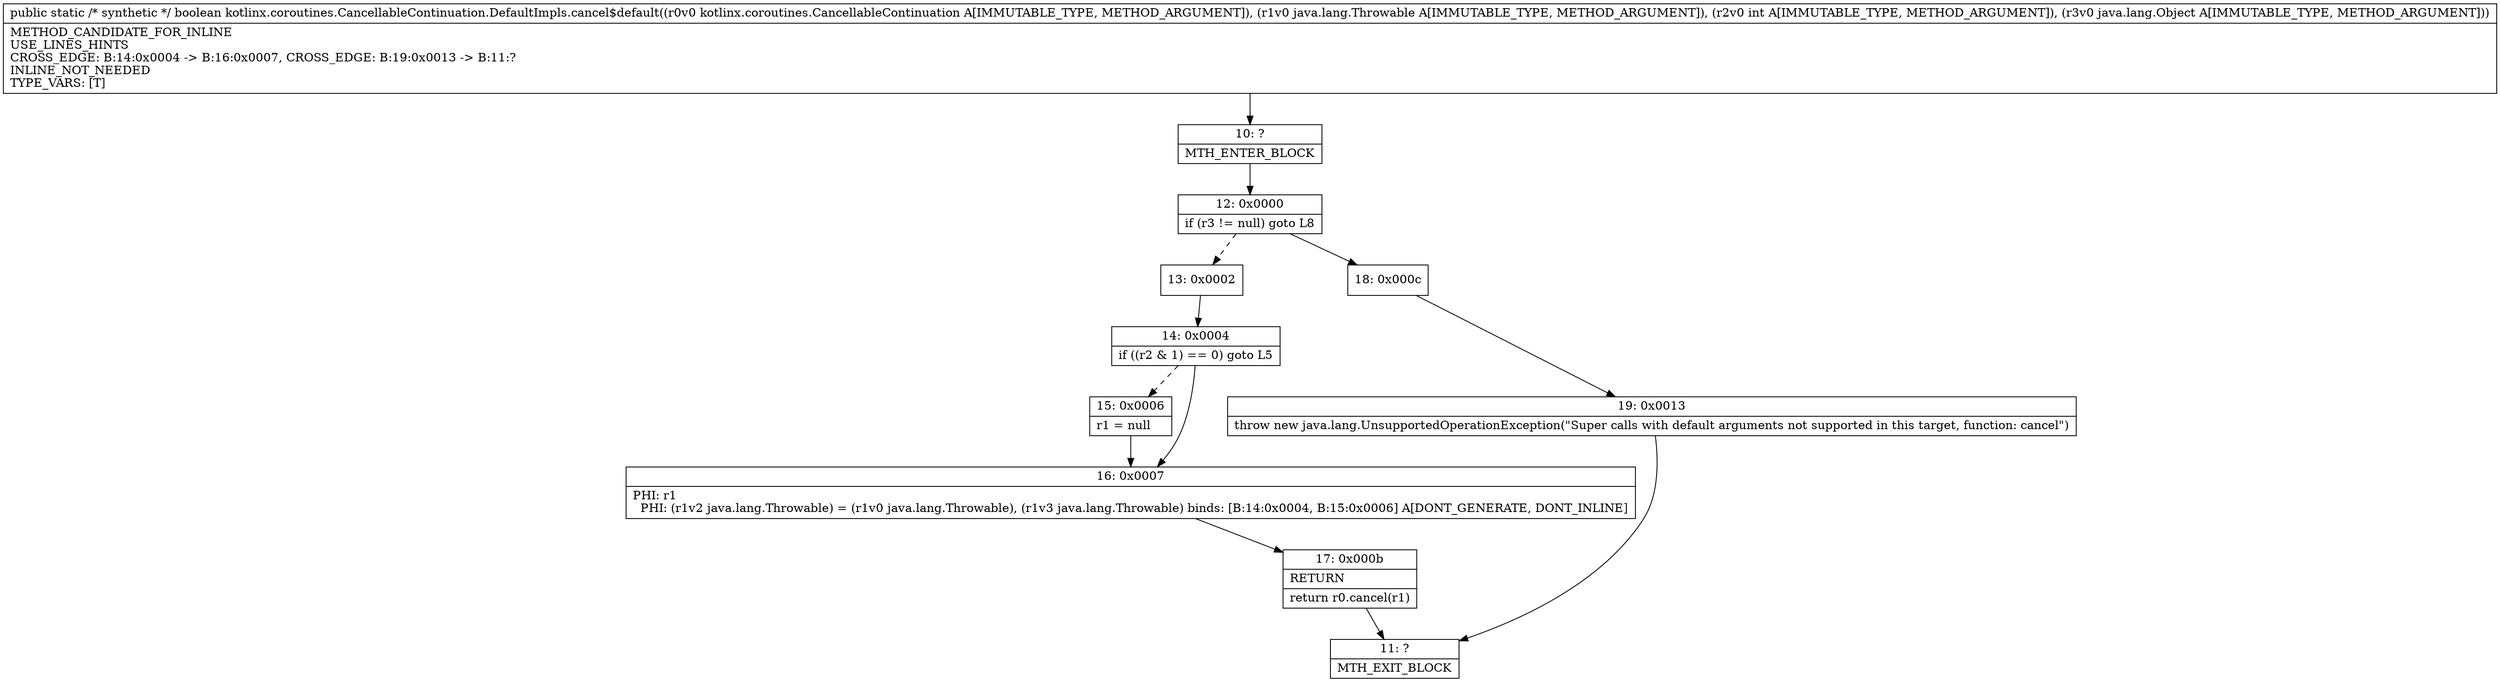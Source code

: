 digraph "CFG forkotlinx.coroutines.CancellableContinuation.DefaultImpls.cancel$default(Lkotlinx\/coroutines\/CancellableContinuation;Ljava\/lang\/Throwable;ILjava\/lang\/Object;)Z" {
Node_10 [shape=record,label="{10\:\ ?|MTH_ENTER_BLOCK\l}"];
Node_12 [shape=record,label="{12\:\ 0x0000|if (r3 != null) goto L8\l}"];
Node_13 [shape=record,label="{13\:\ 0x0002}"];
Node_14 [shape=record,label="{14\:\ 0x0004|if ((r2 & 1) == 0) goto L5\l}"];
Node_15 [shape=record,label="{15\:\ 0x0006|r1 = null\l}"];
Node_16 [shape=record,label="{16\:\ 0x0007|PHI: r1 \l  PHI: (r1v2 java.lang.Throwable) = (r1v0 java.lang.Throwable), (r1v3 java.lang.Throwable) binds: [B:14:0x0004, B:15:0x0006] A[DONT_GENERATE, DONT_INLINE]\l}"];
Node_17 [shape=record,label="{17\:\ 0x000b|RETURN\l|return r0.cancel(r1)\l}"];
Node_11 [shape=record,label="{11\:\ ?|MTH_EXIT_BLOCK\l}"];
Node_18 [shape=record,label="{18\:\ 0x000c}"];
Node_19 [shape=record,label="{19\:\ 0x0013|throw new java.lang.UnsupportedOperationException(\"Super calls with default arguments not supported in this target, function: cancel\")\l}"];
MethodNode[shape=record,label="{public static \/* synthetic *\/ boolean kotlinx.coroutines.CancellableContinuation.DefaultImpls.cancel$default((r0v0 kotlinx.coroutines.CancellableContinuation A[IMMUTABLE_TYPE, METHOD_ARGUMENT]), (r1v0 java.lang.Throwable A[IMMUTABLE_TYPE, METHOD_ARGUMENT]), (r2v0 int A[IMMUTABLE_TYPE, METHOD_ARGUMENT]), (r3v0 java.lang.Object A[IMMUTABLE_TYPE, METHOD_ARGUMENT]))  | METHOD_CANDIDATE_FOR_INLINE\lUSE_LINES_HINTS\lCROSS_EDGE: B:14:0x0004 \-\> B:16:0x0007, CROSS_EDGE: B:19:0x0013 \-\> B:11:?\lINLINE_NOT_NEEDED\lTYPE_VARS: [T]\l}"];
MethodNode -> Node_10;Node_10 -> Node_12;
Node_12 -> Node_13[style=dashed];
Node_12 -> Node_18;
Node_13 -> Node_14;
Node_14 -> Node_15[style=dashed];
Node_14 -> Node_16;
Node_15 -> Node_16;
Node_16 -> Node_17;
Node_17 -> Node_11;
Node_18 -> Node_19;
Node_19 -> Node_11;
}

